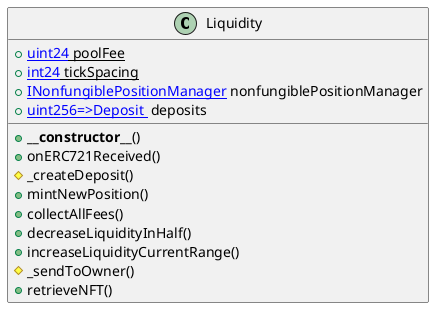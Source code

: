 @startuml
' -- generated by: https://marketplace.visualstudio.com/items?itemName=tintinweb.solidity-visual-auditor
'
' -- for auto-render install: https://marketplace.visualstudio.com/items?itemName=jebbs.plantuml
' -- options --



' -- classes --


class Liquidity {
    ' -- inheritance --

    ' -- usingFor --

    ' -- vars --
	+{static}[[uint24]] poolFee
	+{static}[[int24]] tickSpacing
	+[[INonfungiblePositionManager]] nonfungiblePositionManager
	+[[mapping uint256=>Deposit ]] deposits

    ' -- methods --
	+**__constructor__**()
	+onERC721Received()
	#_createDeposit()
	+mintNewPosition()
	+collectAllFees()
	+decreaseLiquidityInHalf()
	+increaseLiquidityCurrentRange()
	#_sendToOwner()
	+retrieveNFT()

}
' -- inheritance / usingFor --

@enduml